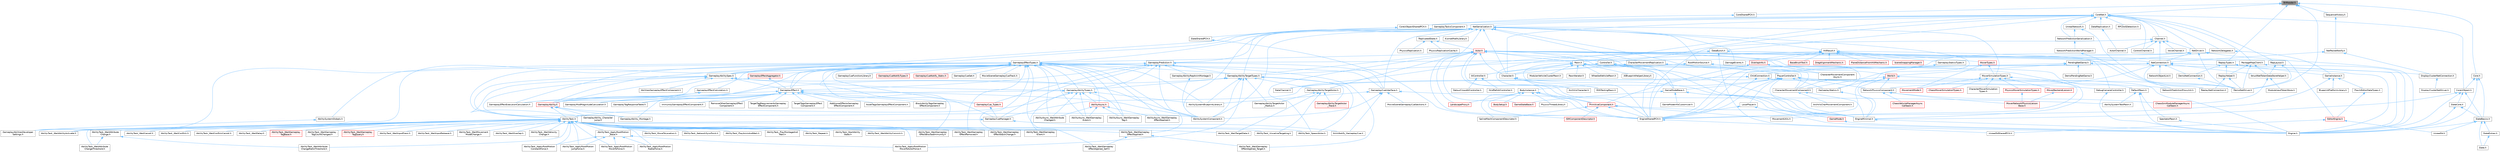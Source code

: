 digraph "BitReader.h"
{
 // INTERACTIVE_SVG=YES
 // LATEX_PDF_SIZE
  bgcolor="transparent";
  edge [fontname=Helvetica,fontsize=10,labelfontname=Helvetica,labelfontsize=10];
  node [fontname=Helvetica,fontsize=10,shape=box,height=0.2,width=0.4];
  Node1 [id="Node000001",label="BitReader.h",height=0.2,width=0.4,color="gray40", fillcolor="grey60", style="filled", fontcolor="black",tooltip=" "];
  Node1 -> Node2 [id="edge1_Node000001_Node000002",dir="back",color="steelblue1",style="solid",tooltip=" "];
  Node2 [id="Node000002",label="Core.h",height=0.2,width=0.4,color="grey40", fillcolor="white", style="filled",URL="$d6/dd7/Core_8h.html",tooltip=" "];
  Node2 -> Node3 [id="edge2_Node000002_Node000003",dir="back",color="steelblue1",style="solid",tooltip=" "];
  Node3 [id="Node000003",label="CoreUObject.h",height=0.2,width=0.4,color="grey40", fillcolor="white", style="filled",URL="$d0/ded/CoreUObject_8h.html",tooltip=" "];
  Node3 -> Node4 [id="edge3_Node000003_Node000004",dir="back",color="steelblue1",style="solid",tooltip=" "];
  Node4 [id="Node000004",label="Engine.h",height=0.2,width=0.4,color="grey40", fillcolor="white", style="filled",URL="$d1/d34/Public_2Engine_8h.html",tooltip=" "];
  Node3 -> Node5 [id="edge4_Node000003_Node000005",dir="back",color="steelblue1",style="solid",tooltip=" "];
  Node5 [id="Node000005",label="EngineMinimal.h",height=0.2,width=0.4,color="grey40", fillcolor="white", style="filled",URL="$d0/d2c/EngineMinimal_8h.html",tooltip=" "];
  Node5 -> Node4 [id="edge5_Node000005_Node000004",dir="back",color="steelblue1",style="solid",tooltip=" "];
  Node3 -> Node6 [id="edge6_Node000003_Node000006",dir="back",color="steelblue1",style="solid",tooltip=" "];
  Node6 [id="Node000006",label="SlateBasics.h",height=0.2,width=0.4,color="grey40", fillcolor="white", style="filled",URL="$da/d2f/SlateBasics_8h.html",tooltip=" "];
  Node6 -> Node4 [id="edge7_Node000006_Node000004",dir="back",color="steelblue1",style="solid",tooltip=" "];
  Node6 -> Node7 [id="edge8_Node000006_Node000007",dir="back",color="steelblue1",style="solid",tooltip=" "];
  Node7 [id="Node000007",label="Slate.h",height=0.2,width=0.4,color="grey40", fillcolor="white", style="filled",URL="$d2/dc0/Slate_8h.html",tooltip=" "];
  Node6 -> Node8 [id="edge9_Node000006_Node000008",dir="back",color="steelblue1",style="solid",tooltip=" "];
  Node8 [id="Node000008",label="SlateExtras.h",height=0.2,width=0.4,color="grey40", fillcolor="white", style="filled",URL="$d8/dec/SlateExtras_8h.html",tooltip=" "];
  Node8 -> Node7 [id="edge10_Node000008_Node000007",dir="back",color="steelblue1",style="solid",tooltip=" "];
  Node6 -> Node9 [id="edge11_Node000006_Node000009",dir="back",color="steelblue1",style="solid",tooltip=" "];
  Node9 [id="Node000009",label="UnrealEd.h",height=0.2,width=0.4,color="grey40", fillcolor="white", style="filled",URL="$d2/d5f/UnrealEd_8h.html",tooltip=" "];
  Node3 -> Node10 [id="edge12_Node000003_Node000010",dir="back",color="steelblue1",style="solid",tooltip=" "];
  Node10 [id="Node000010",label="SlateCore.h",height=0.2,width=0.4,color="grey40", fillcolor="white", style="filled",URL="$dc/d03/SlateCore_8h.html",tooltip=" "];
  Node10 -> Node4 [id="edge13_Node000010_Node000004",dir="back",color="steelblue1",style="solid",tooltip=" "];
  Node10 -> Node6 [id="edge14_Node000010_Node000006",dir="back",color="steelblue1",style="solid",tooltip=" "];
  Node2 -> Node4 [id="edge15_Node000002_Node000004",dir="back",color="steelblue1",style="solid",tooltip=" "];
  Node2 -> Node6 [id="edge16_Node000002_Node000006",dir="back",color="steelblue1",style="solid",tooltip=" "];
  Node1 -> Node11 [id="edge17_Node000001_Node000011",dir="back",color="steelblue1",style="solid",tooltip=" "];
  Node11 [id="Node000011",label="CoreNet.h",height=0.2,width=0.4,color="grey40", fillcolor="white", style="filled",URL="$da/d1a/CoreNet_8h.html",tooltip=" "];
  Node11 -> Node12 [id="edge18_Node000011_Node000012",dir="back",color="steelblue1",style="solid",tooltip=" "];
  Node12 [id="Node000012",label="Channel.h",height=0.2,width=0.4,color="grey40", fillcolor="white", style="filled",URL="$da/d65/Runtime_2Engine_2Classes_2Engine_2Channel_8h.html",tooltip=" "];
  Node12 -> Node13 [id="edge19_Node000012_Node000013",dir="back",color="steelblue1",style="solid",tooltip=" "];
  Node13 [id="Node000013",label="ActorChannel.h",height=0.2,width=0.4,color="grey40", fillcolor="white", style="filled",URL="$d5/de0/ActorChannel_8h.html",tooltip=" "];
  Node12 -> Node14 [id="edge20_Node000012_Node000014",dir="back",color="steelblue1",style="solid",tooltip=" "];
  Node14 [id="Node000014",label="ControlChannel.h",height=0.2,width=0.4,color="grey40", fillcolor="white", style="filled",URL="$d3/d06/ControlChannel_8h.html",tooltip=" "];
  Node12 -> Node15 [id="edge21_Node000012_Node000015",dir="back",color="steelblue1",style="solid",tooltip=" "];
  Node15 [id="Node000015",label="EngineSharedPCH.h",height=0.2,width=0.4,color="grey40", fillcolor="white", style="filled",URL="$dc/dbb/EngineSharedPCH_8h.html",tooltip=" "];
  Node15 -> Node16 [id="edge22_Node000015_Node000016",dir="back",color="steelblue1",style="solid",tooltip=" "];
  Node16 [id="Node000016",label="UnrealEdSharedPCH.h",height=0.2,width=0.4,color="grey40", fillcolor="white", style="filled",URL="$d1/de6/UnrealEdSharedPCH_8h.html",tooltip=" "];
  Node12 -> Node17 [id="edge23_Node000012_Node000017",dir="back",color="steelblue1",style="solid",tooltip=" "];
  Node17 [id="Node000017",label="NetConnection.h",height=0.2,width=0.4,color="grey40", fillcolor="white", style="filled",URL="$d6/d03/NetConnection_8h.html",tooltip=" "];
  Node17 -> Node18 [id="edge24_Node000017_Node000018",dir="back",color="steelblue1",style="solid",tooltip=" "];
  Node18 [id="Node000018",label="ChildConnection.h",height=0.2,width=0.4,color="grey40", fillcolor="white", style="filled",URL="$de/dea/ChildConnection_8h.html",tooltip=" "];
  Node18 -> Node19 [id="edge25_Node000018_Node000019",dir="back",color="steelblue1",style="solid",tooltip=" "];
  Node19 [id="Node000019",label="DataChannel.h",height=0.2,width=0.4,color="grey40", fillcolor="white", style="filled",URL="$df/ded/DataChannel_8h.html",tooltip=" "];
  Node18 -> Node4 [id="edge26_Node000018_Node000004",dir="back",color="steelblue1",style="solid",tooltip=" "];
  Node18 -> Node15 [id="edge27_Node000018_Node000015",dir="back",color="steelblue1",style="solid",tooltip=" "];
  Node17 -> Node20 [id="edge28_Node000017_Node000020",dir="back",color="steelblue1",style="solid",tooltip=" "];
  Node20 [id="Node000020",label="DemoNetConnection.h",height=0.2,width=0.4,color="grey40", fillcolor="white", style="filled",URL="$d7/d81/DemoNetConnection_8h.html",tooltip=" "];
  Node20 -> Node21 [id="edge29_Node000020_Node000021",dir="back",color="steelblue1",style="solid",tooltip=" "];
  Node21 [id="Node000021",label="DemoNetDriver.h",height=0.2,width=0.4,color="grey40", fillcolor="white", style="filled",URL="$df/df9/DemoNetDriver_8h.html",tooltip=" "];
  Node17 -> Node22 [id="edge30_Node000017_Node000022",dir="back",color="steelblue1",style="solid",tooltip=" "];
  Node22 [id="Node000022",label="DisplayClusterNetConnection.h",height=0.2,width=0.4,color="grey40", fillcolor="white", style="filled",URL="$d0/df0/DisplayClusterNetConnection_8h.html",tooltip=" "];
  Node22 -> Node23 [id="edge31_Node000022_Node000023",dir="back",color="steelblue1",style="solid",tooltip=" "];
  Node23 [id="Node000023",label="DisplayClusterNetDriver.h",height=0.2,width=0.4,color="grey40", fillcolor="white", style="filled",URL="$db/de1/DisplayClusterNetDriver_8h.html",tooltip=" "];
  Node17 -> Node4 [id="edge32_Node000017_Node000004",dir="back",color="steelblue1",style="solid",tooltip=" "];
  Node17 -> Node15 [id="edge33_Node000017_Node000015",dir="back",color="steelblue1",style="solid",tooltip=" "];
  Node17 -> Node24 [id="edge34_Node000017_Node000024",dir="back",color="steelblue1",style="solid",tooltip=" "];
  Node24 [id="Node000024",label="NetworkObjectList.h",height=0.2,width=0.4,color="grey40", fillcolor="white", style="filled",URL="$d5/d6a/NetworkObjectList_8h.html",tooltip=" "];
  Node17 -> Node25 [id="edge35_Node000017_Node000025",dir="back",color="steelblue1",style="solid",tooltip=" "];
  Node25 [id="Node000025",label="NetworkPhysicsComponent.h",height=0.2,width=0.4,color="grey40", fillcolor="white", style="filled",URL="$d5/dcb/NetworkPhysicsComponent_8h.html",tooltip=" "];
  Node25 -> Node26 [id="edge36_Node000025_Node000026",dir="back",color="steelblue1",style="solid",tooltip=" "];
  Node26 [id="Node000026",label="ChaosSimModuleManagerAsync\lCallback.h",height=0.2,width=0.4,color="red", fillcolor="#FFF0F0", style="filled",URL="$d7/dd0/ChaosSimModuleManagerAsyncCallback_8h.html",tooltip=" "];
  Node25 -> Node31 [id="edge37_Node000025_Node000031",dir="back",color="steelblue1",style="solid",tooltip=" "];
  Node31 [id="Node000031",label="ChaosVehicleManagerAsync\lCallback.h",height=0.2,width=0.4,color="red", fillcolor="#FFF0F0", style="filled",URL="$d4/dea/ChaosVehicleManagerAsyncCallback_8h.html",tooltip=" "];
  Node25 -> Node35 [id="edge38_Node000025_Node000035",dir="back",color="steelblue1",style="solid",tooltip=" "];
  Node35 [id="Node000035",label="MoverNetworkPhysicsLiaison\lBase.h",height=0.2,width=0.4,color="red", fillcolor="#FFF0F0", style="filled",URL="$d6/d54/MoverNetworkPhysicsLiaisonBase_8h.html",tooltip=" "];
  Node17 -> Node38 [id="edge39_Node000017_Node000038",dir="back",color="steelblue1",style="solid",tooltip=" "];
  Node38 [id="Node000038",label="ReplayNetConnection.h",height=0.2,width=0.4,color="grey40", fillcolor="white", style="filled",URL="$d8/dc8/ReplayNetConnection_8h.html",tooltip=" "];
  Node17 -> Node39 [id="edge40_Node000017_Node000039",dir="back",color="steelblue1",style="solid",tooltip=" "];
  Node39 [id="Node000039",label="StructNetTokenDataStoreHelper.h",height=0.2,width=0.4,color="grey40", fillcolor="white", style="filled",URL="$d2/d63/StructNetTokenDataStoreHelper_8h.html",tooltip=" "];
  Node39 -> Node26 [id="edge41_Node000039_Node000026",dir="back",color="steelblue1",style="solid",tooltip=" "];
  Node39 -> Node40 [id="edge42_Node000039_Node000040",dir="back",color="steelblue1",style="solid",tooltip=" "];
  Node40 [id="Node000040",label="ModuleInputTokenStore.h",height=0.2,width=0.4,color="grey40", fillcolor="white", style="filled",URL="$d9/d7e/ModuleInputTokenStore_8h.html",tooltip=" "];
  Node12 -> Node41 [id="edge43_Node000012_Node000041",dir="back",color="steelblue1",style="solid",tooltip=" "];
  Node41 [id="Node000041",label="NetDriver.h",height=0.2,width=0.4,color="grey40", fillcolor="white", style="filled",URL="$d8/d6d/NetDriver_8h.html",tooltip=" "];
  Node41 -> Node21 [id="edge44_Node000041_Node000021",dir="back",color="steelblue1",style="solid",tooltip=" "];
  Node41 -> Node4 [id="edge45_Node000041_Node000004",dir="back",color="steelblue1",style="solid",tooltip=" "];
  Node41 -> Node15 [id="edge46_Node000041_Node000015",dir="back",color="steelblue1",style="solid",tooltip=" "];
  Node41 -> Node42 [id="edge47_Node000041_Node000042",dir="back",color="steelblue1",style="solid",tooltip=" "];
  Node42 [id="Node000042",label="GameplayPrediction.h",height=0.2,width=0.4,color="grey40", fillcolor="white", style="filled",URL="$d1/d2f/GameplayPrediction_8h.html",tooltip=" "];
  Node42 -> Node43 [id="edge48_Node000042_Node000043",dir="back",color="steelblue1",style="solid",tooltip=" "];
  Node43 [id="Node000043",label="AbilitySystemComponent.h",height=0.2,width=0.4,color="grey40", fillcolor="white", style="filled",URL="$d0/da3/AbilitySystemComponent_8h.html",tooltip=" "];
  Node42 -> Node44 [id="edge49_Node000042_Node000044",dir="back",color="steelblue1",style="solid",tooltip=" "];
  Node44 [id="Node000044",label="AbilityTask.h",height=0.2,width=0.4,color="grey40", fillcolor="white", style="filled",URL="$d2/d8e/AbilityTask_8h.html",tooltip=" "];
  Node44 -> Node45 [id="edge50_Node000044_Node000045",dir="back",color="steelblue1",style="solid",tooltip=" "];
  Node45 [id="Node000045",label="AbilityTask_ApplyRootMotion\lConstantForce.h",height=0.2,width=0.4,color="grey40", fillcolor="white", style="filled",URL="$d0/de8/AbilityTask__ApplyRootMotionConstantForce_8h.html",tooltip=" "];
  Node44 -> Node46 [id="edge51_Node000044_Node000046",dir="back",color="steelblue1",style="solid",tooltip=" "];
  Node46 [id="Node000046",label="AbilityTask_ApplyRootMotion\lJumpForce.h",height=0.2,width=0.4,color="grey40", fillcolor="white", style="filled",URL="$d7/db6/AbilityTask__ApplyRootMotionJumpForce_8h.html",tooltip=" "];
  Node44 -> Node47 [id="edge52_Node000044_Node000047",dir="back",color="steelblue1",style="solid",tooltip=" "];
  Node47 [id="Node000047",label="AbilityTask_ApplyRootMotion\lMoveToActorForce.h",height=0.2,width=0.4,color="grey40", fillcolor="white", style="filled",URL="$d5/de3/AbilityTask__ApplyRootMotionMoveToActorForce_8h.html",tooltip=" "];
  Node44 -> Node48 [id="edge53_Node000044_Node000048",dir="back",color="steelblue1",style="solid",tooltip=" "];
  Node48 [id="Node000048",label="AbilityTask_ApplyRootMotion\lMoveToForce.h",height=0.2,width=0.4,color="grey40", fillcolor="white", style="filled",URL="$d3/dc3/AbilityTask__ApplyRootMotionMoveToForce_8h.html",tooltip=" "];
  Node44 -> Node49 [id="edge54_Node000044_Node000049",dir="back",color="steelblue1",style="solid",tooltip=" "];
  Node49 [id="Node000049",label="AbilityTask_ApplyRootMotion\lRadialForce.h",height=0.2,width=0.4,color="grey40", fillcolor="white", style="filled",URL="$da/d06/AbilityTask__ApplyRootMotionRadialForce_8h.html",tooltip=" "];
  Node44 -> Node50 [id="edge55_Node000044_Node000050",dir="back",color="steelblue1",style="solid",tooltip=" "];
  Node50 [id="Node000050",label="AbilityTask_ApplyRootMotion\l_Base.h",height=0.2,width=0.4,color="grey40", fillcolor="white", style="filled",URL="$d8/d7d/AbilityTask__ApplyRootMotion__Base_8h.html",tooltip=" "];
  Node50 -> Node45 [id="edge56_Node000050_Node000045",dir="back",color="steelblue1",style="solid",tooltip=" "];
  Node50 -> Node46 [id="edge57_Node000050_Node000046",dir="back",color="steelblue1",style="solid",tooltip=" "];
  Node50 -> Node47 [id="edge58_Node000050_Node000047",dir="back",color="steelblue1",style="solid",tooltip=" "];
  Node50 -> Node48 [id="edge59_Node000050_Node000048",dir="back",color="steelblue1",style="solid",tooltip=" "];
  Node50 -> Node49 [id="edge60_Node000050_Node000049",dir="back",color="steelblue1",style="solid",tooltip=" "];
  Node44 -> Node51 [id="edge61_Node000044_Node000051",dir="back",color="steelblue1",style="solid",tooltip=" "];
  Node51 [id="Node000051",label="AbilityTask_MoveToLocation.h",height=0.2,width=0.4,color="grey40", fillcolor="white", style="filled",URL="$da/d8d/AbilityTask__MoveToLocation_8h.html",tooltip=" "];
  Node44 -> Node52 [id="edge62_Node000044_Node000052",dir="back",color="steelblue1",style="solid",tooltip=" "];
  Node52 [id="Node000052",label="AbilityTask_NetworkSyncPoint.h",height=0.2,width=0.4,color="grey40", fillcolor="white", style="filled",URL="$dc/d62/AbilityTask__NetworkSyncPoint_8h.html",tooltip=" "];
  Node44 -> Node53 [id="edge63_Node000044_Node000053",dir="back",color="steelblue1",style="solid",tooltip=" "];
  Node53 [id="Node000053",label="AbilityTask_PlayAnimAndWait.h",height=0.2,width=0.4,color="grey40", fillcolor="white", style="filled",URL="$d4/d50/AbilityTask__PlayAnimAndWait_8h.html",tooltip=" "];
  Node44 -> Node54 [id="edge64_Node000044_Node000054",dir="back",color="steelblue1",style="solid",tooltip=" "];
  Node54 [id="Node000054",label="AbilityTask_PlayMontageAnd\lWait.h",height=0.2,width=0.4,color="grey40", fillcolor="white", style="filled",URL="$de/d05/AbilityTask__PlayMontageAndWait_8h.html",tooltip=" "];
  Node44 -> Node55 [id="edge65_Node000044_Node000055",dir="back",color="steelblue1",style="solid",tooltip=" "];
  Node55 [id="Node000055",label="AbilityTask_Repeat.h",height=0.2,width=0.4,color="grey40", fillcolor="white", style="filled",URL="$da/d7d/AbilityTask__Repeat_8h.html",tooltip=" "];
  Node44 -> Node56 [id="edge66_Node000044_Node000056",dir="back",color="steelblue1",style="solid",tooltip=" "];
  Node56 [id="Node000056",label="AbilityTask_SpawnActor.h",height=0.2,width=0.4,color="grey40", fillcolor="white", style="filled",URL="$dc/d97/AbilityTask__SpawnActor_8h.html",tooltip=" "];
  Node44 -> Node57 [id="edge67_Node000044_Node000057",dir="back",color="steelblue1",style="solid",tooltip=" "];
  Node57 [id="Node000057",label="AbilityTask_StartAbility\lState.h",height=0.2,width=0.4,color="grey40", fillcolor="white", style="filled",URL="$db/d91/AbilityTask__StartAbilityState_8h.html",tooltip=" "];
  Node44 -> Node58 [id="edge68_Node000044_Node000058",dir="back",color="steelblue1",style="solid",tooltip=" "];
  Node58 [id="Node000058",label="AbilityTask_VisualizeTargeting.h",height=0.2,width=0.4,color="grey40", fillcolor="white", style="filled",URL="$df/dbd/AbilityTask__VisualizeTargeting_8h.html",tooltip=" "];
  Node44 -> Node59 [id="edge69_Node000044_Node000059",dir="back",color="steelblue1",style="solid",tooltip=" "];
  Node59 [id="Node000059",label="AbilityTask_WaitAbilityActivate.h",height=0.2,width=0.4,color="grey40", fillcolor="white", style="filled",URL="$db/da3/AbilityTask__WaitAbilityActivate_8h.html",tooltip=" "];
  Node44 -> Node60 [id="edge70_Node000044_Node000060",dir="back",color="steelblue1",style="solid",tooltip=" "];
  Node60 [id="Node000060",label="AbilityTask_WaitAbilityCommit.h",height=0.2,width=0.4,color="grey40", fillcolor="white", style="filled",URL="$de/de8/AbilityTask__WaitAbilityCommit_8h.html",tooltip=" "];
  Node44 -> Node61 [id="edge71_Node000044_Node000061",dir="back",color="steelblue1",style="solid",tooltip=" "];
  Node61 [id="Node000061",label="AbilityTask_WaitAttribute\lChange.h",height=0.2,width=0.4,color="grey40", fillcolor="white", style="filled",URL="$dd/d60/AbilityTask__WaitAttributeChange_8h.html",tooltip=" "];
  Node61 -> Node62 [id="edge72_Node000061_Node000062",dir="back",color="steelblue1",style="solid",tooltip=" "];
  Node62 [id="Node000062",label="AbilityTask_WaitAttribute\lChangeRatioThreshold.h",height=0.2,width=0.4,color="grey40", fillcolor="white", style="filled",URL="$de/d5e/AbilityTask__WaitAttributeChangeRatioThreshold_8h.html",tooltip=" "];
  Node61 -> Node63 [id="edge73_Node000061_Node000063",dir="back",color="steelblue1",style="solid",tooltip=" "];
  Node63 [id="Node000063",label="AbilityTask_WaitAttribute\lChangeThreshold.h",height=0.2,width=0.4,color="grey40", fillcolor="white", style="filled",URL="$db/d3e/AbilityTask__WaitAttributeChangeThreshold_8h.html",tooltip=" "];
  Node44 -> Node62 [id="edge74_Node000044_Node000062",dir="back",color="steelblue1",style="solid",tooltip=" "];
  Node44 -> Node63 [id="edge75_Node000044_Node000063",dir="back",color="steelblue1",style="solid",tooltip=" "];
  Node44 -> Node64 [id="edge76_Node000044_Node000064",dir="back",color="steelblue1",style="solid",tooltip=" "];
  Node64 [id="Node000064",label="AbilityTask_WaitCancel.h",height=0.2,width=0.4,color="grey40", fillcolor="white", style="filled",URL="$dc/d16/AbilityTask__WaitCancel_8h.html",tooltip=" "];
  Node44 -> Node65 [id="edge77_Node000044_Node000065",dir="back",color="steelblue1",style="solid",tooltip=" "];
  Node65 [id="Node000065",label="AbilityTask_WaitConfirm.h",height=0.2,width=0.4,color="grey40", fillcolor="white", style="filled",URL="$d3/d4f/AbilityTask__WaitConfirm_8h.html",tooltip=" "];
  Node44 -> Node66 [id="edge78_Node000044_Node000066",dir="back",color="steelblue1",style="solid",tooltip=" "];
  Node66 [id="Node000066",label="AbilityTask_WaitConfirmCancel.h",height=0.2,width=0.4,color="grey40", fillcolor="white", style="filled",URL="$de/d88/AbilityTask__WaitConfirmCancel_8h.html",tooltip=" "];
  Node44 -> Node67 [id="edge79_Node000044_Node000067",dir="back",color="steelblue1",style="solid",tooltip=" "];
  Node67 [id="Node000067",label="AbilityTask_WaitDelay.h",height=0.2,width=0.4,color="grey40", fillcolor="white", style="filled",URL="$dc/d63/AbilityTask__WaitDelay_8h.html",tooltip=" "];
  Node44 -> Node68 [id="edge80_Node000044_Node000068",dir="back",color="steelblue1",style="solid",tooltip=" "];
  Node68 [id="Node000068",label="AbilityTask_WaitGameplay\lEffectApplied.h",height=0.2,width=0.4,color="grey40", fillcolor="white", style="filled",URL="$d8/dfe/AbilityTask__WaitGameplayEffectApplied_8h.html",tooltip=" "];
  Node68 -> Node69 [id="edge81_Node000068_Node000069",dir="back",color="steelblue1",style="solid",tooltip=" "];
  Node69 [id="Node000069",label="AbilityTask_WaitGameplay\lEffectApplied_Self.h",height=0.2,width=0.4,color="grey40", fillcolor="white", style="filled",URL="$d0/d01/AbilityTask__WaitGameplayEffectApplied__Self_8h.html",tooltip=" "];
  Node68 -> Node70 [id="edge82_Node000068_Node000070",dir="back",color="steelblue1",style="solid",tooltip=" "];
  Node70 [id="Node000070",label="AbilityTask_WaitGameplay\lEffectApplied_Target.h",height=0.2,width=0.4,color="grey40", fillcolor="white", style="filled",URL="$db/dc4/AbilityTask__WaitGameplayEffectApplied__Target_8h.html",tooltip=" "];
  Node44 -> Node71 [id="edge83_Node000044_Node000071",dir="back",color="steelblue1",style="solid",tooltip=" "];
  Node71 [id="Node000071",label="AbilityTask_WaitGameplay\lEffectBlockedImmunity.h",height=0.2,width=0.4,color="grey40", fillcolor="white", style="filled",URL="$d4/d24/AbilityTask__WaitGameplayEffectBlockedImmunity_8h.html",tooltip=" "];
  Node44 -> Node72 [id="edge84_Node000044_Node000072",dir="back",color="steelblue1",style="solid",tooltip=" "];
  Node72 [id="Node000072",label="AbilityTask_WaitGameplay\lEffectRemoved.h",height=0.2,width=0.4,color="grey40", fillcolor="white", style="filled",URL="$d1/da9/AbilityTask__WaitGameplayEffectRemoved_8h.html",tooltip=" "];
  Node44 -> Node73 [id="edge85_Node000044_Node000073",dir="back",color="steelblue1",style="solid",tooltip=" "];
  Node73 [id="Node000073",label="AbilityTask_WaitGameplay\lEffectStackChange.h",height=0.2,width=0.4,color="grey40", fillcolor="white", style="filled",URL="$de/db3/AbilityTask__WaitGameplayEffectStackChange_8h.html",tooltip=" "];
  Node44 -> Node74 [id="edge86_Node000044_Node000074",dir="back",color="steelblue1",style="solid",tooltip=" "];
  Node74 [id="Node000074",label="AbilityTask_WaitGameplay\lEvent.h",height=0.2,width=0.4,color="grey40", fillcolor="white", style="filled",URL="$dc/db8/AbilityTask__WaitGameplayEvent_8h.html",tooltip=" "];
  Node44 -> Node75 [id="edge87_Node000044_Node000075",dir="back",color="steelblue1",style="solid",tooltip=" "];
  Node75 [id="Node000075",label="AbilityTask_WaitGameplay\lTagBase.h",height=0.2,width=0.4,color="red", fillcolor="#FFF0F0", style="filled",URL="$d8/dd0/AbilityTask__WaitGameplayTagBase_8h.html",tooltip=" "];
  Node44 -> Node77 [id="edge88_Node000044_Node000077",dir="back",color="steelblue1",style="solid",tooltip=" "];
  Node77 [id="Node000077",label="AbilityTask_WaitGameplay\lTagCountChanged.h",height=0.2,width=0.4,color="grey40", fillcolor="white", style="filled",URL="$dd/d55/AbilityTask__WaitGameplayTagCountChanged_8h.html",tooltip=" "];
  Node44 -> Node78 [id="edge89_Node000044_Node000078",dir="back",color="steelblue1",style="solid",tooltip=" "];
  Node78 [id="Node000078",label="AbilityTask_WaitGameplay\lTagQuery.h",height=0.2,width=0.4,color="red", fillcolor="#FFF0F0", style="filled",URL="$d4/d7f/AbilityTask__WaitGameplayTagQuery_8h.html",tooltip=" "];
  Node44 -> Node80 [id="edge90_Node000044_Node000080",dir="back",color="steelblue1",style="solid",tooltip=" "];
  Node80 [id="Node000080",label="AbilityTask_WaitInputPress.h",height=0.2,width=0.4,color="grey40", fillcolor="white", style="filled",URL="$d6/d00/AbilityTask__WaitInputPress_8h.html",tooltip=" "];
  Node44 -> Node81 [id="edge91_Node000044_Node000081",dir="back",color="steelblue1",style="solid",tooltip=" "];
  Node81 [id="Node000081",label="AbilityTask_WaitInputRelease.h",height=0.2,width=0.4,color="grey40", fillcolor="white", style="filled",URL="$d1/d89/AbilityTask__WaitInputRelease_8h.html",tooltip=" "];
  Node44 -> Node82 [id="edge92_Node000044_Node000082",dir="back",color="steelblue1",style="solid",tooltip=" "];
  Node82 [id="Node000082",label="AbilityTask_WaitMovement\lModeChange.h",height=0.2,width=0.4,color="grey40", fillcolor="white", style="filled",URL="$d9/df7/AbilityTask__WaitMovementModeChange_8h.html",tooltip=" "];
  Node44 -> Node83 [id="edge93_Node000044_Node000083",dir="back",color="steelblue1",style="solid",tooltip=" "];
  Node83 [id="Node000083",label="AbilityTask_WaitOverlap.h",height=0.2,width=0.4,color="grey40", fillcolor="white", style="filled",URL="$d9/dab/AbilityTask__WaitOverlap_8h.html",tooltip=" "];
  Node44 -> Node84 [id="edge94_Node000044_Node000084",dir="back",color="steelblue1",style="solid",tooltip=" "];
  Node84 [id="Node000084",label="AbilityTask_WaitTargetData.h",height=0.2,width=0.4,color="grey40", fillcolor="white", style="filled",URL="$d2/d40/AbilityTask__WaitTargetData_8h.html",tooltip=" "];
  Node44 -> Node85 [id="edge95_Node000044_Node000085",dir="back",color="steelblue1",style="solid",tooltip=" "];
  Node85 [id="Node000085",label="AbilityTask_WaitVelocity\lChange.h",height=0.2,width=0.4,color="grey40", fillcolor="white", style="filled",URL="$da/d38/AbilityTask__WaitVelocityChange_8h.html",tooltip=" "];
  Node42 -> Node86 [id="edge96_Node000042_Node000086",dir="back",color="steelblue1",style="solid",tooltip=" "];
  Node86 [id="Node000086",label="GameplayAbilityRepAnimMontage.h",height=0.2,width=0.4,color="grey40", fillcolor="white", style="filled",URL="$d2/d68/GameplayAbilityRepAnimMontage_8h.html",tooltip=" "];
  Node86 -> Node43 [id="edge97_Node000086_Node000043",dir="back",color="steelblue1",style="solid",tooltip=" "];
  Node42 -> Node87 [id="edge98_Node000042_Node000087",dir="back",color="steelblue1",style="solid",tooltip=" "];
  Node87 [id="Node000087",label="GameplayAbilitySpec.h",height=0.2,width=0.4,color="grey40", fillcolor="white", style="filled",URL="$dd/daf/GameplayAbilitySpec_8h.html",tooltip=" "];
  Node87 -> Node88 [id="edge99_Node000087_Node000088",dir="back",color="steelblue1",style="solid",tooltip=" "];
  Node88 [id="Node000088",label="AbilitiesGameplayEffectComponent.h",height=0.2,width=0.4,color="grey40", fillcolor="white", style="filled",URL="$da/db0/AbilitiesGameplayEffectComponent_8h.html",tooltip=" "];
  Node87 -> Node43 [id="edge100_Node000087_Node000043",dir="back",color="steelblue1",style="solid",tooltip=" "];
  Node87 -> Node44 [id="edge101_Node000087_Node000044",dir="back",color="steelblue1",style="solid",tooltip=" "];
  Node87 -> Node89 [id="edge102_Node000087_Node000089",dir="back",color="steelblue1",style="solid",tooltip=" "];
  Node89 [id="Node000089",label="GameplayAbility.h",height=0.2,width=0.4,color="red", fillcolor="#FFF0F0", style="filled",URL="$dc/d44/GameplayAbility_8h.html",tooltip=" "];
  Node89 -> Node43 [id="edge103_Node000089_Node000043",dir="back",color="steelblue1",style="solid",tooltip=" "];
  Node89 -> Node44 [id="edge104_Node000089_Node000044",dir="back",color="steelblue1",style="solid",tooltip=" "];
  Node89 -> Node91 [id="edge105_Node000089_Node000091",dir="back",color="steelblue1",style="solid",tooltip=" "];
  Node91 [id="Node000091",label="GameplayAbility_Character\lJump.h",height=0.2,width=0.4,color="grey40", fillcolor="white", style="filled",URL="$d7/dd2/GameplayAbility__CharacterJump_8h.html",tooltip=" "];
  Node89 -> Node92 [id="edge106_Node000089_Node000092",dir="back",color="steelblue1",style="solid",tooltip=" "];
  Node92 [id="Node000092",label="GameplayAbility_Montage.h",height=0.2,width=0.4,color="grey40", fillcolor="white", style="filled",URL="$d6/d77/GameplayAbility__Montage_8h.html",tooltip=" "];
  Node87 -> Node93 [id="edge107_Node000087_Node000093",dir="back",color="steelblue1",style="solid",tooltip=" "];
  Node93 [id="Node000093",label="GameplayAbilityTypes.h",height=0.2,width=0.4,color="grey40", fillcolor="white", style="filled",URL="$d1/dd9/GameplayAbilityTypes_8h.html",tooltip=" "];
  Node93 -> Node94 [id="edge108_Node000093_Node000094",dir="back",color="steelblue1",style="solid",tooltip=" "];
  Node94 [id="Node000094",label="AbilityAsync.h",height=0.2,width=0.4,color="red", fillcolor="#FFF0F0", style="filled",URL="$d8/dce/AbilityAsync_8h.html",tooltip=" "];
  Node94 -> Node95 [id="edge109_Node000094_Node000095",dir="back",color="steelblue1",style="solid",tooltip=" "];
  Node95 [id="Node000095",label="AbilityAsync_WaitAttribute\lChanged.h",height=0.2,width=0.4,color="grey40", fillcolor="white", style="filled",URL="$d8/d81/AbilityAsync__WaitAttributeChanged_8h.html",tooltip=" "];
  Node94 -> Node96 [id="edge110_Node000094_Node000096",dir="back",color="steelblue1",style="solid",tooltip=" "];
  Node96 [id="Node000096",label="AbilityAsync_WaitGameplay\lEffectApplied.h",height=0.2,width=0.4,color="grey40", fillcolor="white", style="filled",URL="$dd/d1a/AbilityAsync__WaitGameplayEffectApplied_8h.html",tooltip=" "];
  Node94 -> Node97 [id="edge111_Node000094_Node000097",dir="back",color="steelblue1",style="solid",tooltip=" "];
  Node97 [id="Node000097",label="AbilityAsync_WaitGameplay\lEvent.h",height=0.2,width=0.4,color="grey40", fillcolor="white", style="filled",URL="$d4/d2d/AbilityAsync__WaitGameplayEvent_8h.html",tooltip=" "];
  Node94 -> Node98 [id="edge112_Node000094_Node000098",dir="back",color="steelblue1",style="solid",tooltip=" "];
  Node98 [id="Node000098",label="AbilityAsync_WaitGameplay\lTag.h",height=0.2,width=0.4,color="grey40", fillcolor="white", style="filled",URL="$d8/dc5/AbilityAsync__WaitGameplayTag_8h.html",tooltip=" "];
  Node93 -> Node95 [id="edge113_Node000093_Node000095",dir="back",color="steelblue1",style="solid",tooltip=" "];
  Node93 -> Node97 [id="edge114_Node000093_Node000097",dir="back",color="steelblue1",style="solid",tooltip=" "];
  Node93 -> Node98 [id="edge115_Node000093_Node000098",dir="back",color="steelblue1",style="solid",tooltip=" "];
  Node93 -> Node100 [id="edge116_Node000093_Node000100",dir="back",color="steelblue1",style="solid",tooltip=" "];
  Node100 [id="Node000100",label="AbilitySystemBlueprintLibrary.h",height=0.2,width=0.4,color="grey40", fillcolor="white", style="filled",URL="$d5/dd6/AbilitySystemBlueprintLibrary_8h.html",tooltip=" "];
  Node93 -> Node44 [id="edge117_Node000093_Node000044",dir="back",color="steelblue1",style="solid",tooltip=" "];
  Node93 -> Node74 [id="edge118_Node000093_Node000074",dir="back",color="steelblue1",style="solid",tooltip=" "];
  Node93 -> Node89 [id="edge119_Node000093_Node000089",dir="back",color="steelblue1",style="solid",tooltip=" "];
  Node87 -> Node91 [id="edge120_Node000087_Node000091",dir="back",color="steelblue1",style="solid",tooltip=" "];
  Node87 -> Node92 [id="edge121_Node000087_Node000092",dir="back",color="steelblue1",style="solid",tooltip=" "];
  Node87 -> Node101 [id="edge122_Node000087_Node000101",dir="back",color="steelblue1",style="solid",tooltip=" "];
  Node101 [id="Node000101",label="GameplayEffect.h",height=0.2,width=0.4,color="grey40", fillcolor="white", style="filled",URL="$d4/d15/GameplayEffect_8h.html",tooltip=" "];
  Node101 -> Node43 [id="edge123_Node000101_Node000043",dir="back",color="steelblue1",style="solid",tooltip=" "];
  Node101 -> Node102 [id="edge124_Node000101_Node000102",dir="back",color="steelblue1",style="solid",tooltip=" "];
  Node102 [id="Node000102",label="AdditionalEffectsGameplay\lEffectComponent.h",height=0.2,width=0.4,color="grey40", fillcolor="white", style="filled",URL="$d5/dd7/AdditionalEffectsGameplayEffectComponent_8h.html",tooltip=" "];
  Node101 -> Node103 [id="edge125_Node000101_Node000103",dir="back",color="steelblue1",style="solid",tooltip=" "];
  Node103 [id="Node000103",label="AssetTagsGameplayEffectComponent.h",height=0.2,width=0.4,color="grey40", fillcolor="white", style="filled",URL="$df/d29/AssetTagsGameplayEffectComponent_8h.html",tooltip=" "];
  Node101 -> Node104 [id="edge126_Node000101_Node000104",dir="back",color="steelblue1",style="solid",tooltip=" "];
  Node104 [id="Node000104",label="BlockAbilityTagsGameplay\lEffectComponent.h",height=0.2,width=0.4,color="grey40", fillcolor="white", style="filled",URL="$d3/dad/BlockAbilityTagsGameplayEffectComponent_8h.html",tooltip=" "];
  Node101 -> Node89 [id="edge127_Node000101_Node000089",dir="back",color="steelblue1",style="solid",tooltip=" "];
  Node101 -> Node92 [id="edge128_Node000101_Node000092",dir="back",color="steelblue1",style="solid",tooltip=" "];
  Node101 -> Node105 [id="edge129_Node000101_Node000105",dir="back",color="steelblue1",style="solid",tooltip=" "];
  Node105 [id="Node000105",label="GameplayCue_Types.h",height=0.2,width=0.4,color="red", fillcolor="#FFF0F0", style="filled",URL="$da/d67/GameplayCue__Types_8h.html",tooltip=" "];
  Node105 -> Node106 [id="edge130_Node000105_Node000106",dir="back",color="steelblue1",style="solid",tooltip=" "];
  Node106 [id="Node000106",label="GameplayCueManager.h",height=0.2,width=0.4,color="grey40", fillcolor="white", style="filled",URL="$d7/d4e/GameplayCueManager_8h.html",tooltip=" "];
  Node106 -> Node107 [id="edge131_Node000106_Node000107",dir="back",color="steelblue1",style="solid",tooltip=" "];
  Node107 [id="Node000107",label="AnimNotify_GameplayCue.h",height=0.2,width=0.4,color="grey40", fillcolor="white", style="filled",URL="$da/d48/AnimNotify__GameplayCue_8h.html",tooltip=" "];
  Node106 -> Node108 [id="edge132_Node000106_Node000108",dir="back",color="steelblue1",style="solid",tooltip=" "];
  Node108 [id="Node000108",label="GameplayAbilitiesDeveloper\lSettings.h",height=0.2,width=0.4,color="grey40", fillcolor="white", style="filled",URL="$d3/d55/GameplayAbilitiesDeveloperSettings_8h.html",tooltip=" "];
  Node101 -> Node112 [id="edge133_Node000101_Node000112",dir="back",color="steelblue1",style="solid",tooltip=" "];
  Node112 [id="Node000112",label="GameplayEffectExecutionCalculation.h",height=0.2,width=0.4,color="grey40", fillcolor="white", style="filled",URL="$df/d9d/GameplayEffectExecutionCalculation_8h.html",tooltip=" "];
  Node101 -> Node113 [id="edge134_Node000101_Node000113",dir="back",color="steelblue1",style="solid",tooltip=" "];
  Node113 [id="Node000113",label="GameplayModMagnitudeCalculation.h",height=0.2,width=0.4,color="grey40", fillcolor="white", style="filled",URL="$dd/da6/GameplayModMagnitudeCalculation_8h.html",tooltip=" "];
  Node101 -> Node114 [id="edge135_Node000101_Node000114",dir="back",color="steelblue1",style="solid",tooltip=" "];
  Node114 [id="Node000114",label="GameplayTagResponseTable.h",height=0.2,width=0.4,color="grey40", fillcolor="white", style="filled",URL="$d1/d27/GameplayTagResponseTable_8h.html",tooltip=" "];
  Node101 -> Node115 [id="edge136_Node000101_Node000115",dir="back",color="steelblue1",style="solid",tooltip=" "];
  Node115 [id="Node000115",label="ImmunityGameplayEffectComponent.h",height=0.2,width=0.4,color="grey40", fillcolor="white", style="filled",URL="$d7/dae/ImmunityGameplayEffectComponent_8h.html",tooltip=" "];
  Node101 -> Node116 [id="edge137_Node000101_Node000116",dir="back",color="steelblue1",style="solid",tooltip=" "];
  Node116 [id="Node000116",label="RemoveOtherGameplayEffect\lComponent.h",height=0.2,width=0.4,color="grey40", fillcolor="white", style="filled",URL="$d8/da2/RemoveOtherGameplayEffectComponent_8h.html",tooltip=" "];
  Node101 -> Node117 [id="edge138_Node000101_Node000117",dir="back",color="steelblue1",style="solid",tooltip=" "];
  Node117 [id="Node000117",label="TargetTagRequirementsGameplay\lEffectComponent.h",height=0.2,width=0.4,color="grey40", fillcolor="white", style="filled",URL="$d3/df8/TargetTagRequirementsGameplayEffectComponent_8h.html",tooltip=" "];
  Node101 -> Node118 [id="edge139_Node000101_Node000118",dir="back",color="steelblue1",style="solid",tooltip=" "];
  Node118 [id="Node000118",label="TargetTagsGameplayEffect\lComponent.h",height=0.2,width=0.4,color="grey40", fillcolor="white", style="filled",URL="$d5/d2e/TargetTagsGameplayEffectComponent_8h.html",tooltip=" "];
  Node42 -> Node119 [id="edge140_Node000042_Node000119",dir="back",color="steelblue1",style="solid",tooltip=" "];
  Node119 [id="Node000119",label="GameplayAbilityTargetTypes.h",height=0.2,width=0.4,color="grey40", fillcolor="white", style="filled",URL="$d8/dd1/GameplayAbilityTargetTypes_8h.html",tooltip=" "];
  Node119 -> Node100 [id="edge141_Node000119_Node000100",dir="back",color="steelblue1",style="solid",tooltip=" "];
  Node119 -> Node43 [id="edge142_Node000119_Node000043",dir="back",color="steelblue1",style="solid",tooltip=" "];
  Node119 -> Node47 [id="edge143_Node000119_Node000047",dir="back",color="steelblue1",style="solid",tooltip=" "];
  Node119 -> Node56 [id="edge144_Node000119_Node000056",dir="back",color="steelblue1",style="solid",tooltip=" "];
  Node119 -> Node89 [id="edge145_Node000119_Node000089",dir="back",color="steelblue1",style="solid",tooltip=" "];
  Node119 -> Node120 [id="edge146_Node000119_Node000120",dir="back",color="steelblue1",style="solid",tooltip=" "];
  Node120 [id="Node000120",label="GameplayAbilityTargetActor.h",height=0.2,width=0.4,color="grey40", fillcolor="white", style="filled",URL="$d7/d35/GameplayAbilityTargetActor_8h.html",tooltip=" "];
  Node120 -> Node58 [id="edge147_Node000120_Node000058",dir="back",color="steelblue1",style="solid",tooltip=" "];
  Node120 -> Node84 [id="edge148_Node000120_Node000084",dir="back",color="steelblue1",style="solid",tooltip=" "];
  Node120 -> Node121 [id="edge149_Node000120_Node000121",dir="back",color="steelblue1",style="solid",tooltip=" "];
  Node121 [id="Node000121",label="GameplayAbilityTargetActor\l_Radius.h",height=0.2,width=0.4,color="grey40", fillcolor="white", style="filled",URL="$da/d31/GameplayAbilityTargetActor__Radius_8h.html",tooltip=" "];
  Node120 -> Node122 [id="edge150_Node000120_Node000122",dir="back",color="steelblue1",style="solid",tooltip=" "];
  Node122 [id="Node000122",label="GameplayAbilityTargetActor\l_Trace.h",height=0.2,width=0.4,color="red", fillcolor="#FFF0F0", style="filled",URL="$d6/d1b/GameplayAbilityTargetActor__Trace_8h.html",tooltip=" "];
  Node119 -> Node121 [id="edge151_Node000119_Node000121",dir="back",color="steelblue1",style="solid",tooltip=" "];
  Node119 -> Node122 [id="edge152_Node000119_Node000122",dir="back",color="steelblue1",style="solid",tooltip=" "];
  Node119 -> Node93 [id="edge153_Node000119_Node000093",dir="back",color="steelblue1",style="solid",tooltip=" "];
  Node42 -> Node93 [id="edge154_Node000042_Node000093",dir="back",color="steelblue1",style="solid",tooltip=" "];
  Node42 -> Node126 [id="edge155_Node000042_Node000126",dir="back",color="steelblue1",style="solid",tooltip=" "];
  Node126 [id="Node000126",label="GameplayCueInterface.h",height=0.2,width=0.4,color="grey40", fillcolor="white", style="filled",URL="$d3/d31/GameplayCueInterface_8h.html",tooltip=" "];
  Node126 -> Node100 [id="edge156_Node000126_Node000100",dir="back",color="steelblue1",style="solid",tooltip=" "];
  Node126 -> Node43 [id="edge157_Node000126_Node000043",dir="back",color="steelblue1",style="solid",tooltip=" "];
  Node126 -> Node127 [id="edge158_Node000126_Node000127",dir="back",color="steelblue1",style="solid",tooltip=" "];
  Node127 [id="Node000127",label="AbilitySystemTestPawn.h",height=0.2,width=0.4,color="grey40", fillcolor="white", style="filled",URL="$d9/d5f/AbilitySystemTestPawn_8h.html",tooltip=" "];
  Node126 -> Node107 [id="edge159_Node000126_Node000107",dir="back",color="steelblue1",style="solid",tooltip=" "];
  Node126 -> Node128 [id="edge160_Node000126_Node000128",dir="back",color="steelblue1",style="solid",tooltip=" "];
  Node128 [id="Node000128",label="MovieSceneGameplayCueSections.h",height=0.2,width=0.4,color="grey40", fillcolor="white", style="filled",URL="$df/ded/MovieSceneGameplayCueSections_8h.html",tooltip=" "];
  Node42 -> Node106 [id="edge161_Node000042_Node000106",dir="back",color="steelblue1",style="solid",tooltip=" "];
  Node42 -> Node105 [id="edge162_Node000042_Node000105",dir="back",color="steelblue1",style="solid",tooltip=" "];
  Node42 -> Node101 [id="edge163_Node000042_Node000101",dir="back",color="steelblue1",style="solid",tooltip=" "];
  Node41 -> Node17 [id="edge164_Node000041_Node000017",dir="back",color="steelblue1",style="solid",tooltip=" "];
  Node12 -> Node129 [id="edge165_Node000012_Node000129",dir="back",color="steelblue1",style="solid",tooltip=" "];
  Node129 [id="Node000129",label="VoiceChannel.h",height=0.2,width=0.4,color="grey40", fillcolor="white", style="filled",URL="$d0/da3/VoiceChannel_8h.html",tooltip=" "];
  Node11 -> Node130 [id="edge166_Node000011_Node000130",dir="back",color="steelblue1",style="solid",tooltip=" "];
  Node130 [id="Node000130",label="Character.h",height=0.2,width=0.4,color="grey40", fillcolor="white", style="filled",URL="$db/dc7/Character_8h.html",tooltip=" "];
  Node130 -> Node131 [id="edge167_Node000130_Node000131",dir="back",color="steelblue1",style="solid",tooltip=" "];
  Node131 [id="Node000131",label="ArchVisCharacter.h",height=0.2,width=0.4,color="grey40", fillcolor="white", style="filled",URL="$d3/d2b/ArchVisCharacter_8h.html",tooltip=" "];
  Node130 -> Node132 [id="edge168_Node000130_Node000132",dir="back",color="steelblue1",style="solid",tooltip=" "];
  Node132 [id="Node000132",label="EQSTestingPawn.h",height=0.2,width=0.4,color="grey40", fillcolor="white", style="filled",URL="$de/d48/EQSTestingPawn_8h.html",tooltip=" "];
  Node130 -> Node5 [id="edge169_Node000130_Node000005",dir="back",color="steelblue1",style="solid",tooltip=" "];
  Node11 -> Node14 [id="edge170_Node000011_Node000014",dir="back",color="steelblue1",style="solid",tooltip=" "];
  Node11 -> Node133 [id="edge171_Node000011_Node000133",dir="back",color="steelblue1",style="solid",tooltip=" "];
  Node133 [id="Node000133",label="Controller.h",height=0.2,width=0.4,color="grey40", fillcolor="white", style="filled",URL="$de/d4a/Controller_8h.html",tooltip=" "];
  Node133 -> Node134 [id="edge172_Node000133_Node000134",dir="back",color="steelblue1",style="solid",tooltip=" "];
  Node134 [id="Node000134",label="AIController.h",height=0.2,width=0.4,color="grey40", fillcolor="white", style="filled",URL="$d7/dd8/AIController_8h.html",tooltip=" "];
  Node134 -> Node135 [id="edge173_Node000134_Node000135",dir="back",color="steelblue1",style="solid",tooltip=" "];
  Node135 [id="Node000135",label="DetourCrowdAIController.h",height=0.2,width=0.4,color="grey40", fillcolor="white", style="filled",URL="$d0/d1e/DetourCrowdAIController_8h.html",tooltip=" "];
  Node134 -> Node136 [id="edge174_Node000134_Node000136",dir="back",color="steelblue1",style="solid",tooltip=" "];
  Node136 [id="Node000136",label="GridPathAIController.h",height=0.2,width=0.4,color="grey40", fillcolor="white", style="filled",URL="$d9/daa/GridPathAIController_8h.html",tooltip=" "];
  Node133 -> Node5 [id="edge175_Node000133_Node000005",dir="back",color="steelblue1",style="solid",tooltip=" "];
  Node133 -> Node15 [id="edge176_Node000133_Node000015",dir="back",color="steelblue1",style="solid",tooltip=" "];
  Node133 -> Node137 [id="edge177_Node000133_Node000137",dir="back",color="steelblue1",style="solid",tooltip=" "];
  Node137 [id="Node000137",label="PlayerController.h",height=0.2,width=0.4,color="grey40", fillcolor="white", style="filled",URL="$db/db4/PlayerController_8h.html",tooltip=" "];
  Node137 -> Node138 [id="edge178_Node000137_Node000138",dir="back",color="steelblue1",style="solid",tooltip=" "];
  Node138 [id="Node000138",label="BodyInstance.h",height=0.2,width=0.4,color="grey40", fillcolor="white", style="filled",URL="$d3/d42/BodyInstance_8h.html",tooltip=" "];
  Node138 -> Node139 [id="edge179_Node000138_Node000139",dir="back",color="steelblue1",style="solid",tooltip=" "];
  Node139 [id="Node000139",label="BodySetup.h",height=0.2,width=0.4,color="red", fillcolor="#FFF0F0", style="filled",URL="$d8/d7b/BodySetup_8h.html",tooltip=" "];
  Node138 -> Node15 [id="edge180_Node000138_Node000015",dir="back",color="steelblue1",style="solid",tooltip=" "];
  Node138 -> Node216 [id="edge181_Node000138_Node000216",dir="back",color="steelblue1",style="solid",tooltip=" "];
  Node216 [id="Node000216",label="ISMComponentDescriptor.h",height=0.2,width=0.4,color="red", fillcolor="#FFF0F0", style="filled",URL="$dd/d82/ISMComponentDescriptor_8h.html",tooltip=" "];
  Node138 -> Node222 [id="edge182_Node000138_Node000222",dir="back",color="steelblue1",style="solid",tooltip=" "];
  Node222 [id="Node000222",label="LandscapeProxy.h",height=0.2,width=0.4,color="red", fillcolor="#FFF0F0", style="filled",URL="$db/dae/LandscapeProxy_8h.html",tooltip=" "];
  Node138 -> Node232 [id="edge183_Node000138_Node000232",dir="back",color="steelblue1",style="solid",tooltip=" "];
  Node232 [id="Node000232",label="PhysicsThreadLibrary.h",height=0.2,width=0.4,color="grey40", fillcolor="white", style="filled",URL="$dd/df6/PhysicsThreadLibrary_8h.html",tooltip=" "];
  Node138 -> Node233 [id="edge184_Node000138_Node000233",dir="back",color="steelblue1",style="solid",tooltip=" "];
  Node233 [id="Node000233",label="PrimitiveComponent.h",height=0.2,width=0.4,color="red", fillcolor="#FFF0F0", style="filled",URL="$df/d9f/PrimitiveComponent_8h.html",tooltip=" "];
  Node233 -> Node5 [id="edge185_Node000233_Node000005",dir="back",color="steelblue1",style="solid",tooltip=" "];
  Node233 -> Node15 [id="edge186_Node000233_Node000015",dir="back",color="steelblue1",style="solid",tooltip=" "];
  Node233 -> Node216 [id="edge187_Node000233_Node000216",dir="back",color="steelblue1",style="solid",tooltip=" "];
  Node233 -> Node500 [id="edge188_Node000233_Node000500",dir="back",color="steelblue1",style="solid",tooltip=" "];
  Node500 [id="Node000500",label="MovementUtils.h",height=0.2,width=0.4,color="grey40", fillcolor="white", style="filled",URL="$d0/d54/MovementUtils_8h.html",tooltip=" "];
  Node233 -> Node545 [id="edge189_Node000233_Node000545",dir="back",color="steelblue1",style="solid",tooltip=" "];
  Node545 [id="Node000545",label="SplineMeshComponentDescriptor.h",height=0.2,width=0.4,color="grey40", fillcolor="white", style="filled",URL="$d1/d6f/SplineMeshComponentDescriptor_8h.html",tooltip=" "];
  Node138 -> Node545 [id="edge190_Node000138_Node000545",dir="back",color="steelblue1",style="solid",tooltip=" "];
  Node137 -> Node559 [id="edge191_Node000137_Node000559",dir="back",color="steelblue1",style="solid",tooltip=" "];
  Node559 [id="Node000559",label="DebugCameraController.h",height=0.2,width=0.4,color="grey40", fillcolor="white", style="filled",URL="$d1/d9e/DebugCameraController_8h.html",tooltip=" "];
  Node559 -> Node4 [id="edge192_Node000559_Node000004",dir="back",color="steelblue1",style="solid",tooltip=" "];
  Node137 -> Node21 [id="edge193_Node000137_Node000021",dir="back",color="steelblue1",style="solid",tooltip=" "];
  Node137 -> Node5 [id="edge194_Node000137_Node000005",dir="back",color="steelblue1",style="solid",tooltip=" "];
  Node137 -> Node15 [id="edge195_Node000137_Node000015",dir="back",color="steelblue1",style="solid",tooltip=" "];
  Node137 -> Node560 [id="edge196_Node000137_Node000560",dir="back",color="steelblue1",style="solid",tooltip=" "];
  Node560 [id="Node000560",label="GameModeBase.h",height=0.2,width=0.4,color="grey40", fillcolor="white", style="filled",URL="$d2/d5b/GameModeBase_8h.html",tooltip=" "];
  Node560 -> Node5 [id="edge197_Node000560_Node000005",dir="back",color="steelblue1",style="solid",tooltip=" "];
  Node560 -> Node561 [id="edge198_Node000560_Node000561",dir="back",color="steelblue1",style="solid",tooltip=" "];
  Node561 [id="Node000561",label="GameMode.h",height=0.2,width=0.4,color="red", fillcolor="#FFF0F0", style="filled",URL="$d1/de8/GameMode_8h.html",tooltip=" "];
  Node561 -> Node4 [id="edge199_Node000561_Node000004",dir="back",color="steelblue1",style="solid",tooltip=" "];
  Node560 -> Node563 [id="edge200_Node000560_Node000563",dir="back",color="steelblue1",style="solid",tooltip=" "];
  Node563 [id="Node000563",label="GameModeInfoCustomizer.h",height=0.2,width=0.4,color="grey40", fillcolor="white", style="filled",URL="$d5/df3/GameModeInfoCustomizer_8h.html",tooltip=" "];
  Node560 -> Node564 [id="edge201_Node000560_Node000564",dir="back",color="steelblue1",style="solid",tooltip=" "];
  Node564 [id="Node000564",label="GameStateBase.h",height=0.2,width=0.4,color="red", fillcolor="#FFF0F0", style="filled",URL="$dd/db9/GameStateBase_8h.html",tooltip=" "];
  Node137 -> Node566 [id="edge202_Node000137_Node000566",dir="back",color="steelblue1",style="solid",tooltip=" "];
  Node566 [id="Node000566",label="GameplayStatics.h",height=0.2,width=0.4,color="grey40", fillcolor="white", style="filled",URL="$d9/dc8/GameplayStatics_8h.html",tooltip=" "];
  Node566 -> Node5 [id="edge203_Node000566_Node000005",dir="back",color="steelblue1",style="solid",tooltip=" "];
  Node137 -> Node567 [id="edge204_Node000137_Node000567",dir="back",color="steelblue1",style="solid",tooltip=" "];
  Node567 [id="Node000567",label="LocalPlayer.h",height=0.2,width=0.4,color="grey40", fillcolor="white", style="filled",URL="$d9/d4a/LocalPlayer_8h.html",tooltip=" "];
  Node567 -> Node4 [id="edge205_Node000567_Node000004",dir="back",color="steelblue1",style="solid",tooltip=" "];
  Node567 -> Node15 [id="edge206_Node000567_Node000015",dir="back",color="steelblue1",style="solid",tooltip=" "];
  Node137 -> Node25 [id="edge207_Node000137_Node000025",dir="back",color="steelblue1",style="solid",tooltip=" "];
  Node11 -> Node3 [id="edge208_Node000011_Node000003",dir="back",color="steelblue1",style="solid",tooltip=" "];
  Node11 -> Node568 [id="edge209_Node000011_Node000568",dir="back",color="steelblue1",style="solid",tooltip=" "];
  Node568 [id="Node000568",label="CoreUObjectSharedPCH.h",height=0.2,width=0.4,color="grey40", fillcolor="white", style="filled",URL="$de/d2f/CoreUObjectSharedPCH_8h.html",tooltip=" "];
  Node568 -> Node569 [id="edge210_Node000568_Node000569",dir="back",color="steelblue1",style="solid",tooltip=" "];
  Node569 [id="Node000569",label="SlateSharedPCH.h",height=0.2,width=0.4,color="grey40", fillcolor="white", style="filled",URL="$d1/dfc/SlateSharedPCH_8h.html",tooltip=" "];
  Node569 -> Node15 [id="edge211_Node000569_Node000015",dir="back",color="steelblue1",style="solid",tooltip=" "];
  Node11 -> Node570 [id="edge212_Node000011_Node000570",dir="back",color="steelblue1",style="solid",tooltip=" "];
  Node570 [id="Node000570",label="DataBunch.h",height=0.2,width=0.4,color="grey40", fillcolor="white", style="filled",URL="$d4/df7/DataBunch_8h.html",tooltip=" "];
  Node570 -> Node19 [id="edge213_Node000570_Node000019",dir="back",color="steelblue1",style="solid",tooltip=" "];
  Node570 -> Node4 [id="edge214_Node000570_Node000004",dir="back",color="steelblue1",style="solid",tooltip=" "];
  Node570 -> Node15 [id="edge215_Node000570_Node000015",dir="back",color="steelblue1",style="solid",tooltip=" "];
  Node570 -> Node17 [id="edge216_Node000570_Node000017",dir="back",color="steelblue1",style="solid",tooltip=" "];
  Node570 -> Node571 [id="edge217_Node000570_Node000571",dir="back",color="steelblue1",style="solid",tooltip=" "];
  Node571 [id="Node000571",label="PackageMapClient.h",height=0.2,width=0.4,color="grey40", fillcolor="white", style="filled",URL="$d8/d9b/PackageMapClient_8h.html",tooltip=" "];
  Node571 -> Node21 [id="edge218_Node000571_Node000021",dir="back",color="steelblue1",style="solid",tooltip=" "];
  Node571 -> Node4 [id="edge219_Node000571_Node000004",dir="back",color="steelblue1",style="solid",tooltip=" "];
  Node571 -> Node572 [id="edge220_Node000571_Node000572",dir="back",color="steelblue1",style="solid",tooltip=" "];
  Node572 [id="Node000572",label="ReplayHelper.h",height=0.2,width=0.4,color="grey40", fillcolor="white", style="filled",URL="$d4/d6f/ReplayHelper_8h.html",tooltip=" "];
  Node572 -> Node21 [id="edge221_Node000572_Node000021",dir="back",color="steelblue1",style="solid",tooltip=" "];
  Node572 -> Node38 [id="edge222_Node000572_Node000038",dir="back",color="steelblue1",style="solid",tooltip=" "];
  Node571 -> Node39 [id="edge223_Node000571_Node000039",dir="back",color="steelblue1",style="solid",tooltip=" "];
  Node11 -> Node573 [id="edge224_Node000011_Node000573",dir="back",color="steelblue1",style="solid",tooltip=" "];
  Node573 [id="Node000573",label="DataReplication.h",height=0.2,width=0.4,color="grey40", fillcolor="white", style="filled",URL="$d8/d2a/DataReplication_8h.html",tooltip=" "];
  Node573 -> Node13 [id="edge225_Node000573_Node000013",dir="back",color="steelblue1",style="solid",tooltip=" "];
  Node11 -> Node574 [id="edge226_Node000011_Node000574",dir="back",color="steelblue1",style="solid",tooltip=" "];
  Node574 [id="Node000574",label="GameplayTasksComponent.h",height=0.2,width=0.4,color="grey40", fillcolor="white", style="filled",URL="$d6/d36/GameplayTasksComponent_8h.html",tooltip=" "];
  Node574 -> Node43 [id="edge227_Node000574_Node000043",dir="back",color="steelblue1",style="solid",tooltip=" "];
  Node11 -> Node41 [id="edge228_Node000011_Node000041",dir="back",color="steelblue1",style="solid",tooltip=" "];
  Node11 -> Node575 [id="edge229_Node000011_Node000575",dir="back",color="steelblue1",style="solid",tooltip=" "];
  Node575 [id="Node000575",label="NetSerialization.h",height=0.2,width=0.4,color="grey40", fillcolor="white", style="filled",URL="$d6/dc9/NetSerialization_8h.html",tooltip=" "];
  Node575 -> Node43 [id="edge230_Node000575_Node000043",dir="back",color="steelblue1",style="solid",tooltip=" "];
  Node575 -> Node130 [id="edge231_Node000575_Node000130",dir="back",color="steelblue1",style="solid",tooltip=" "];
  Node575 -> Node576 [id="edge232_Node000575_Node000576",dir="back",color="steelblue1",style="solid",tooltip=" "];
  Node576 [id="Node000576",label="CharacterMovementComponent.h",height=0.2,width=0.4,color="grey40", fillcolor="white", style="filled",URL="$d8/d84/CharacterMovementComponent_8h.html",tooltip=" "];
  Node576 -> Node577 [id="edge233_Node000576_Node000577",dir="back",color="steelblue1",style="solid",tooltip=" "];
  Node577 [id="Node000577",label="ArchVisCharMovementComponent.h",height=0.2,width=0.4,color="grey40", fillcolor="white", style="filled",URL="$db/dfd/ArchVisCharMovementComponent_8h.html",tooltip=" "];
  Node576 -> Node5 [id="edge234_Node000576_Node000005",dir="back",color="steelblue1",style="solid",tooltip=" "];
  Node575 -> Node578 [id="edge235_Node000575_Node000578",dir="back",color="steelblue1",style="solid",tooltip=" "];
  Node578 [id="Node000578",label="CharacterMovementReplication.h",height=0.2,width=0.4,color="grey40", fillcolor="white", style="filled",URL="$de/dc9/CharacterMovementReplication_8h.html",tooltip=" "];
  Node578 -> Node130 [id="edge236_Node000578_Node000130",dir="back",color="steelblue1",style="solid",tooltip=" "];
  Node578 -> Node576 [id="edge237_Node000578_Node000576",dir="back",color="steelblue1",style="solid",tooltip=" "];
  Node575 -> Node579 [id="edge238_Node000575_Node000579",dir="back",color="steelblue1",style="solid",tooltip=" "];
  Node579 [id="Node000579",label="DamageEvents.h",height=0.2,width=0.4,color="grey40", fillcolor="white", style="filled",URL="$d5/d34/DamageEvents_8h.html",tooltip=" "];
  Node575 -> Node15 [id="edge239_Node000575_Node000015",dir="back",color="steelblue1",style="solid",tooltip=" "];
  Node575 -> Node87 [id="edge240_Node000575_Node000087",dir="back",color="steelblue1",style="solid",tooltip=" "];
  Node575 -> Node119 [id="edge241_Node000575_Node000119",dir="back",color="steelblue1",style="solid",tooltip=" "];
  Node575 -> Node126 [id="edge242_Node000575_Node000126",dir="back",color="steelblue1",style="solid",tooltip=" "];
  Node575 -> Node101 [id="edge243_Node000575_Node000101",dir="back",color="steelblue1",style="solid",tooltip=" "];
  Node575 -> Node580 [id="edge244_Node000575_Node000580",dir="back",color="steelblue1",style="solid",tooltip=" "];
  Node580 [id="Node000580",label="GameplayEffectTypes.h",height=0.2,width=0.4,color="grey40", fillcolor="white", style="filled",URL="$d7/d59/GameplayEffectTypes_8h.html",tooltip=" "];
  Node580 -> Node94 [id="edge245_Node000580_Node000094",dir="back",color="steelblue1",style="solid",tooltip=" "];
  Node580 -> Node95 [id="edge246_Node000580_Node000095",dir="back",color="steelblue1",style="solid",tooltip=" "];
  Node580 -> Node96 [id="edge247_Node000580_Node000096",dir="back",color="steelblue1",style="solid",tooltip=" "];
  Node580 -> Node97 [id="edge248_Node000580_Node000097",dir="back",color="steelblue1",style="solid",tooltip=" "];
  Node580 -> Node98 [id="edge249_Node000580_Node000098",dir="back",color="steelblue1",style="solid",tooltip=" "];
  Node580 -> Node100 [id="edge250_Node000580_Node000100",dir="back",color="steelblue1",style="solid",tooltip=" "];
  Node580 -> Node581 [id="edge251_Node000580_Node000581",dir="back",color="steelblue1",style="solid",tooltip=" "];
  Node581 [id="Node000581",label="AbilitySystemGlobals.h",height=0.2,width=0.4,color="grey40", fillcolor="white", style="filled",URL="$dc/d82/AbilitySystemGlobals_8h.html",tooltip=" "];
  Node581 -> Node108 [id="edge252_Node000581_Node000108",dir="back",color="steelblue1",style="solid",tooltip=" "];
  Node580 -> Node59 [id="edge253_Node000580_Node000059",dir="back",color="steelblue1",style="solid",tooltip=" "];
  Node580 -> Node68 [id="edge254_Node000580_Node000068",dir="back",color="steelblue1",style="solid",tooltip=" "];
  Node580 -> Node69 [id="edge255_Node000580_Node000069",dir="back",color="steelblue1",style="solid",tooltip=" "];
  Node580 -> Node70 [id="edge256_Node000580_Node000070",dir="back",color="steelblue1",style="solid",tooltip=" "];
  Node580 -> Node71 [id="edge257_Node000580_Node000071",dir="back",color="steelblue1",style="solid",tooltip=" "];
  Node580 -> Node72 [id="edge258_Node000580_Node000072",dir="back",color="steelblue1",style="solid",tooltip=" "];
  Node580 -> Node73 [id="edge259_Node000580_Node000073",dir="back",color="steelblue1",style="solid",tooltip=" "];
  Node580 -> Node108 [id="edge260_Node000580_Node000108",dir="back",color="steelblue1",style="solid",tooltip=" "];
  Node580 -> Node89 [id="edge261_Node000580_Node000089",dir="back",color="steelblue1",style="solid",tooltip=" "];
  Node580 -> Node87 [id="edge262_Node000580_Node000087",dir="back",color="steelblue1",style="solid",tooltip=" "];
  Node580 -> Node119 [id="edge263_Node000580_Node000119",dir="back",color="steelblue1",style="solid",tooltip=" "];
  Node580 -> Node93 [id="edge264_Node000580_Node000093",dir="back",color="steelblue1",style="solid",tooltip=" "];
  Node580 -> Node582 [id="edge265_Node000580_Node000582",dir="back",color="steelblue1",style="solid",tooltip=" "];
  Node582 [id="Node000582",label="GameplayCueFunctionLibrary.h",height=0.2,width=0.4,color="grey40", fillcolor="white", style="filled",URL="$db/d7d/GameplayCueFunctionLibrary_8h.html",tooltip=" "];
  Node580 -> Node126 [id="edge266_Node000580_Node000126",dir="back",color="steelblue1",style="solid",tooltip=" "];
  Node580 -> Node106 [id="edge267_Node000580_Node000106",dir="back",color="steelblue1",style="solid",tooltip=" "];
  Node580 -> Node583 [id="edge268_Node000580_Node000583",dir="back",color="steelblue1",style="solid",tooltip=" "];
  Node583 [id="Node000583",label="GameplayCueNotifyTypes.h",height=0.2,width=0.4,color="red", fillcolor="#FFF0F0", style="filled",URL="$d7/d1f/GameplayCueNotifyTypes_8h.html",tooltip=" "];
  Node580 -> Node585 [id="edge269_Node000580_Node000585",dir="back",color="steelblue1",style="solid",tooltip=" "];
  Node585 [id="Node000585",label="GameplayCueNotify_Static.h",height=0.2,width=0.4,color="red", fillcolor="#FFF0F0", style="filled",URL="$d2/dbf/GameplayCueNotify__Static_8h.html",tooltip=" "];
  Node580 -> Node587 [id="edge270_Node000580_Node000587",dir="back",color="steelblue1",style="solid",tooltip=" "];
  Node587 [id="Node000587",label="GameplayCueSet.h",height=0.2,width=0.4,color="grey40", fillcolor="white", style="filled",URL="$df/d35/GameplayCueSet_8h.html",tooltip=" "];
  Node580 -> Node105 [id="edge271_Node000580_Node000105",dir="back",color="steelblue1",style="solid",tooltip=" "];
  Node580 -> Node101 [id="edge272_Node000580_Node000101",dir="back",color="steelblue1",style="solid",tooltip=" "];
  Node580 -> Node588 [id="edge273_Node000580_Node000588",dir="back",color="steelblue1",style="solid",tooltip=" "];
  Node588 [id="Node000588",label="GameplayEffectAggregator.h",height=0.2,width=0.4,color="red", fillcolor="#FFF0F0", style="filled",URL="$d9/d7f/GameplayEffectAggregator_8h.html",tooltip=" "];
  Node588 -> Node101 [id="edge274_Node000588_Node000101",dir="back",color="steelblue1",style="solid",tooltip=" "];
  Node588 -> Node112 [id="edge275_Node000588_Node000112",dir="back",color="steelblue1",style="solid",tooltip=" "];
  Node580 -> Node590 [id="edge276_Node000580_Node000590",dir="back",color="steelblue1",style="solid",tooltip=" "];
  Node590 [id="Node000590",label="GameplayEffectCalculation.h",height=0.2,width=0.4,color="grey40", fillcolor="white", style="filled",URL="$d7/d32/GameplayEffectCalculation_8h.html",tooltip=" "];
  Node590 -> Node112 [id="edge277_Node000590_Node000112",dir="back",color="steelblue1",style="solid",tooltip=" "];
  Node590 -> Node113 [id="edge278_Node000590_Node000113",dir="back",color="steelblue1",style="solid",tooltip=" "];
  Node580 -> Node112 [id="edge279_Node000580_Node000112",dir="back",color="steelblue1",style="solid",tooltip=" "];
  Node580 -> Node114 [id="edge280_Node000580_Node000114",dir="back",color="steelblue1",style="solid",tooltip=" "];
  Node580 -> Node591 [id="edge281_Node000580_Node000591",dir="back",color="steelblue1",style="solid",tooltip=" "];
  Node591 [id="Node000591",label="MovieSceneGameplayCueTrack.h",height=0.2,width=0.4,color="grey40", fillcolor="white", style="filled",URL="$d8/d37/MovieSceneGameplayCueTrack_8h.html",tooltip=" "];
  Node575 -> Node42 [id="edge282_Node000575_Node000042",dir="back",color="steelblue1",style="solid",tooltip=" "];
  Node575 -> Node592 [id="edge283_Node000575_Node000592",dir="back",color="steelblue1",style="solid",tooltip=" "];
  Node592 [id="Node000592",label="HitResult.h",height=0.2,width=0.4,color="grey40", fillcolor="white", style="filled",URL="$d6/d76/HitResult_8h.html",tooltip=" "];
  Node592 -> Node593 [id="edge284_Node000592_Node000593",dir="back",color="steelblue1",style="solid",tooltip=" "];
  Node593 [id="Node000593",label="BaseBrushTool.h",height=0.2,width=0.4,color="red", fillcolor="#FFF0F0", style="filled",URL="$d9/d0b/BaseBrushTool_8h.html",tooltip=" "];
  Node592 -> Node579 [id="edge285_Node000592_Node000579",dir="back",color="steelblue1",style="solid",tooltip=" "];
  Node592 -> Node559 [id="edge286_Node000592_Node000559",dir="back",color="steelblue1",style="solid",tooltip=" "];
  Node592 -> Node594 [id="edge287_Node000592_Node000594",dir="back",color="steelblue1",style="solid",tooltip=" "];
  Node594 [id="Node000594",label="DragAlignmentMechanic.h",height=0.2,width=0.4,color="red", fillcolor="#FFF0F0", style="filled",URL="$d1/d74/DragAlignmentMechanic_8h.html",tooltip=" "];
  Node592 -> Node119 [id="edge288_Node000592_Node000119",dir="back",color="steelblue1",style="solid",tooltip=" "];
  Node592 -> Node596 [id="edge289_Node000592_Node000596",dir="back",color="steelblue1",style="solid",tooltip=" "];
  Node596 [id="Node000596",label="GameplayStaticsTypes.h",height=0.2,width=0.4,color="grey40", fillcolor="white", style="filled",URL="$da/d17/GameplayStaticsTypes_8h.html",tooltip=" "];
  Node596 -> Node566 [id="edge290_Node000596_Node000566",dir="back",color="steelblue1",style="solid",tooltip=" "];
  Node592 -> Node597 [id="edge291_Node000592_Node000597",dir="back",color="steelblue1",style="solid",tooltip=" "];
  Node597 [id="Node000597",label="MoverTypes.h",height=0.2,width=0.4,color="red", fillcolor="#FFF0F0", style="filled",URL="$dd/d3e/MoverTypes_8h.html",tooltip=" "];
  Node597 -> Node599 [id="edge292_Node000597_Node000599",dir="back",color="steelblue1",style="solid",tooltip=" "];
  Node599 [id="Node000599",label="MovementMode.h",height=0.2,width=0.4,color="red", fillcolor="#FFF0F0", style="filled",URL="$d1/de0/MovementMode_8h.html",tooltip=" "];
  Node597 -> Node631 [id="edge293_Node000597_Node000631",dir="back",color="steelblue1",style="solid",tooltip=" "];
  Node631 [id="Node000631",label="MoverSimulationTypes.h",height=0.2,width=0.4,color="grey40", fillcolor="white", style="filled",URL="$db/d92/MoverSimulationTypes_8h.html",tooltip=" "];
  Node631 -> Node632 [id="edge294_Node000631_Node000632",dir="back",color="steelblue1",style="solid",tooltip=" "];
  Node632 [id="Node000632",label="ChaosMoverSimulationTypes.h",height=0.2,width=0.4,color="red", fillcolor="#FFF0F0", style="filled",URL="$d5/de5/ChaosMoverSimulationTypes_8h.html",tooltip=" "];
  Node631 -> Node270 [id="edge295_Node000631_Node000270",dir="back",color="steelblue1",style="solid",tooltip=" "];
  Node270 [id="Node000270",label="CharacterMoverSimulation\lTypes.h",height=0.2,width=0.4,color="grey40", fillcolor="white", style="filled",URL="$df/dcc/CharacterMoverSimulationTypes_8h.html",tooltip=" "];
  Node631 -> Node599 [id="edge296_Node000631_Node000599",dir="back",color="steelblue1",style="solid",tooltip=" "];
  Node631 -> Node500 [id="edge297_Node000631_Node000500",dir="back",color="steelblue1",style="solid",tooltip=" "];
  Node631 -> Node636 [id="edge298_Node000631_Node000636",dir="back",color="steelblue1",style="solid",tooltip=" "];
  Node636 [id="Node000636",label="MoverBackendLiaison.h",height=0.2,width=0.4,color="red", fillcolor="#FFF0F0", style="filled",URL="$dc/dce/MoverBackendLiaison_8h.html",tooltip=" "];
  Node636 -> Node35 [id="edge299_Node000636_Node000035",dir="back",color="steelblue1",style="solid",tooltip=" "];
  Node631 -> Node271 [id="edge300_Node000631_Node000271",dir="back",color="steelblue1",style="solid",tooltip=" "];
  Node271 [id="Node000271",label="PhysicsMoverSimulationTypes.h",height=0.2,width=0.4,color="red", fillcolor="#FFF0F0", style="filled",URL="$d1/d2f/PhysicsMoverSimulationTypes_8h.html",tooltip=" "];
  Node271 -> Node35 [id="edge301_Node000271_Node000035",dir="back",color="steelblue1",style="solid",tooltip=" "];
  Node592 -> Node645 [id="edge302_Node000592_Node000645",dir="back",color="steelblue1",style="solid",tooltip=" "];
  Node645 [id="Node000645",label="OverlapInfo.h",height=0.2,width=0.4,color="red", fillcolor="#FFF0F0", style="filled",URL="$d9/d87/OverlapInfo_8h.html",tooltip=" "];
  Node645 -> Node646 [id="edge303_Node000645_Node000646",dir="back",color="steelblue1",style="solid",tooltip=" "];
  Node646 [id="Node000646",label="CharacterMovementComponent\lAsync.h",height=0.2,width=0.4,color="grey40", fillcolor="white", style="filled",URL="$d4/dde/CharacterMovementComponentAsync_8h.html",tooltip=" "];
  Node646 -> Node576 [id="edge304_Node000646_Node000576",dir="back",color="steelblue1",style="solid",tooltip=" "];
  Node645 -> Node233 [id="edge305_Node000645_Node000233",dir="back",color="steelblue1",style="solid",tooltip=" "];
  Node592 -> Node1210 [id="edge306_Node000592_Node001210",dir="back",color="steelblue1",style="solid",tooltip=" "];
  Node1210 [id="Node001210",label="PlaneDistanceFromHitMechanic.h",height=0.2,width=0.4,color="red", fillcolor="#FFF0F0", style="filled",URL="$dc/dea/PlaneDistanceFromHitMechanic_8h.html",tooltip=" "];
  Node592 -> Node1211 [id="edge307_Node000592_Node001211",dir="back",color="steelblue1",style="solid",tooltip=" "];
  Node1211 [id="Node001211",label="SceneSnappingManager.h",height=0.2,width=0.4,color="red", fillcolor="#FFF0F0", style="filled",URL="$d6/d41/SceneSnappingManager_8h.html",tooltip=" "];
  Node575 -> Node1213 [id="edge308_Node000575_Node001213",dir="back",color="steelblue1",style="solid",tooltip=" "];
  Node1213 [id="Node001213",label="KismetMathLibrary.h",height=0.2,width=0.4,color="grey40", fillcolor="white", style="filled",URL="$d9/d07/KismetMathLibrary_8h.html",tooltip=" "];
  Node575 -> Node631 [id="edge309_Node000575_Node000631",dir="back",color="steelblue1",style="solid",tooltip=" "];
  Node575 -> Node137 [id="edge310_Node000575_Node000137",dir="back",color="steelblue1",style="solid",tooltip=" "];
  Node575 -> Node1214 [id="edge311_Node000575_Node001214",dir="back",color="steelblue1",style="solid",tooltip=" "];
  Node1214 [id="Node001214",label="ReplicatedState.h",height=0.2,width=0.4,color="grey40", fillcolor="white", style="filled",URL="$db/d1d/ReplicatedState_8h.html",tooltip=" "];
  Node1214 -> Node1215 [id="edge312_Node001214_Node001215",dir="back",color="steelblue1",style="solid",tooltip=" "];
  Node1215 [id="Node001215",label="Actor.h",height=0.2,width=0.4,color="red", fillcolor="#FFF0F0", style="filled",URL="$d0/d43/Actor_8h.html",tooltip=" "];
  Node1215 -> Node56 [id="edge313_Node001215_Node000056",dir="back",color="steelblue1",style="solid",tooltip=" "];
  Node1215 -> Node130 [id="edge314_Node001215_Node000130",dir="back",color="steelblue1",style="solid",tooltip=" "];
  Node1215 -> Node133 [id="edge315_Node001215_Node000133",dir="back",color="steelblue1",style="solid",tooltip=" "];
  Node1215 -> Node21 [id="edge316_Node001215_Node000021",dir="back",color="steelblue1",style="solid",tooltip=" "];
  Node1215 -> Node918 [id="edge317_Node001215_Node000918",dir="back",color="steelblue1",style="solid",tooltip=" "];
  Node918 [id="Node000918",label="EditorEngine.h",height=0.2,width=0.4,color="red", fillcolor="#FFF0F0", style="filled",URL="$da/d0c/EditorEngine_8h.html",tooltip=" "];
  Node918 -> Node9 [id="edge318_Node000918_Node000009",dir="back",color="steelblue1",style="solid",tooltip=" "];
  Node918 -> Node16 [id="edge319_Node000918_Node000016",dir="back",color="steelblue1",style="solid",tooltip=" "];
  Node1215 -> Node5 [id="edge320_Node001215_Node000005",dir="back",color="steelblue1",style="solid",tooltip=" "];
  Node1215 -> Node15 [id="edge321_Node001215_Node000015",dir="back",color="steelblue1",style="solid",tooltip=" "];
  Node1215 -> Node560 [id="edge322_Node001215_Node000560",dir="back",color="steelblue1",style="solid",tooltip=" "];
  Node1215 -> Node564 [id="edge323_Node001215_Node000564",dir="back",color="steelblue1",style="solid",tooltip=" "];
  Node1215 -> Node120 [id="edge324_Node001215_Node000120",dir="back",color="steelblue1",style="solid",tooltip=" "];
  Node1215 -> Node119 [id="edge325_Node001215_Node000119",dir="back",color="steelblue1",style="solid",tooltip=" "];
  Node1215 -> Node580 [id="edge326_Node001215_Node000580",dir="back",color="steelblue1",style="solid",tooltip=" "];
  Node1215 -> Node566 [id="edge327_Node001215_Node000566",dir="back",color="steelblue1",style="solid",tooltip=" "];
  Node1215 -> Node222 [id="edge328_Node001215_Node000222",dir="back",color="steelblue1",style="solid",tooltip=" "];
  Node1215 -> Node17 [id="edge329_Node001215_Node000017",dir="back",color="steelblue1",style="solid",tooltip=" "];
  Node1215 -> Node1501 [id="edge330_Node001215_Node001501",dir="back",color="steelblue1",style="solid",tooltip=" "];
  Node1501 [id="Node001501",label="Pawn.h",height=0.2,width=0.4,color="grey40", fillcolor="white", style="filled",URL="$db/d0a/Pawn_8h.html",tooltip=" "];
  Node1501 -> Node1502 [id="edge331_Node001501_Node001502",dir="back",color="steelblue1",style="solid",tooltip=" "];
  Node1502 [id="Node001502",label="AIBlueprintHelperLibrary.h",height=0.2,width=0.4,color="grey40", fillcolor="white", style="filled",URL="$dc/d00/AIBlueprintHelperLibrary_8h.html",tooltip=" "];
  Node1501 -> Node134 [id="edge332_Node001501_Node000134",dir="back",color="steelblue1",style="solid",tooltip=" "];
  Node1501 -> Node130 [id="edge333_Node001501_Node000130",dir="back",color="steelblue1",style="solid",tooltip=" "];
  Node1501 -> Node1503 [id="edge334_Node001501_Node001503",dir="back",color="steelblue1",style="solid",tooltip=" "];
  Node1503 [id="Node001503",label="DefaultPawn.h",height=0.2,width=0.4,color="grey40", fillcolor="white", style="filled",URL="$d3/d1d/DefaultPawn_8h.html",tooltip=" "];
  Node1503 -> Node127 [id="edge335_Node001503_Node000127",dir="back",color="steelblue1",style="solid",tooltip=" "];
  Node1503 -> Node4 [id="edge336_Node001503_Node000004",dir="back",color="steelblue1",style="solid",tooltip=" "];
  Node1503 -> Node1504 [id="edge337_Node001503_Node001504",dir="back",color="steelblue1",style="solid",tooltip=" "];
  Node1504 [id="Node001504",label="SpectatorPawn.h",height=0.2,width=0.4,color="grey40", fillcolor="white", style="filled",URL="$df/d7f/SpectatorPawn_8h.html",tooltip=" "];
  Node1504 -> Node4 [id="edge338_Node001504_Node000004",dir="back",color="steelblue1",style="solid",tooltip=" "];
  Node1501 -> Node5 [id="edge339_Node001501_Node000005",dir="back",color="steelblue1",style="solid",tooltip=" "];
  Node1501 -> Node15 [id="edge340_Node001501_Node000015",dir="back",color="steelblue1",style="solid",tooltip=" "];
  Node1501 -> Node560 [id="edge341_Node001501_Node000560",dir="back",color="steelblue1",style="solid",tooltip=" "];
  Node1501 -> Node1505 [id="edge342_Node001501_Node001505",dir="back",color="steelblue1",style="solid",tooltip=" "];
  Node1505 [id="Node001505",label="ModularVehicleClusterPawn.h",height=0.2,width=0.4,color="grey40", fillcolor="white", style="filled",URL="$d0/d5b/ModularVehicleClusterPawn_8h.html",tooltip=" "];
  Node1501 -> Node1072 [id="edge343_Node001501_Node001072",dir="back",color="steelblue1",style="solid",tooltip=" "];
  Node1072 [id="Node001072",label="PawnIterator.h",height=0.2,width=0.4,color="grey40", fillcolor="white", style="filled",URL="$d3/d9c/PawnIterator_8h.html",tooltip=" "];
  Node1501 -> Node1506 [id="edge344_Node001501_Node001506",dir="back",color="steelblue1",style="solid",tooltip=" "];
  Node1506 [id="Node001506",label="WheeledVehiclePawn.h",height=0.2,width=0.4,color="grey40", fillcolor="white", style="filled",URL="$df/d98/WheeledVehiclePawn_8h.html",tooltip=" "];
  Node1215 -> Node233 [id="edge345_Node001215_Node000233",dir="back",color="steelblue1",style="solid",tooltip=" "];
  Node1215 -> Node649 [id="edge346_Node001215_Node000649",dir="back",color="steelblue1",style="solid",tooltip=" "];
  Node649 [id="Node000649",label="World.h",height=0.2,width=0.4,color="red", fillcolor="#FFF0F0", style="filled",URL="$dd/d5b/World_8h.html",tooltip=" "];
  Node649 -> Node5 [id="edge347_Node000649_Node000005",dir="back",color="steelblue1",style="solid",tooltip=" "];
  Node649 -> Node15 [id="edge348_Node000649_Node000015",dir="back",color="steelblue1",style="solid",tooltip=" "];
  Node649 -> Node106 [id="edge349_Node000649_Node000106",dir="back",color="steelblue1",style="solid",tooltip=" "];
  Node649 -> Node25 [id="edge350_Node000649_Node000025",dir="back",color="steelblue1",style="solid",tooltip=" "];
  Node649 -> Node507 [id="edge351_Node000649_Node000507",dir="back",color="steelblue1",style="solid",tooltip=" "];
  Node507 [id="Node000507",label="NetworkPredictionProxyInit.h",height=0.2,width=0.4,color="grey40", fillcolor="white", style="filled",URL="$da/d98/NetworkPredictionProxyInit_8h.html",tooltip=" "];
  Node1214 -> Node1727 [id="edge352_Node001214_Node001727",dir="back",color="steelblue1",style="solid",tooltip=" "];
  Node1727 [id="Node001727",label="PhysicsReplication.h",height=0.2,width=0.4,color="grey40", fillcolor="white", style="filled",URL="$dc/d56/PhysicsReplication_8h.html",tooltip=" "];
  Node1214 -> Node1728 [id="edge353_Node001214_Node001728",dir="back",color="steelblue1",style="solid",tooltip=" "];
  Node1728 [id="Node001728",label="PhysicsReplicationCache.h",height=0.2,width=0.4,color="grey40", fillcolor="white", style="filled",URL="$de/d63/PhysicsReplicationCache_8h.html",tooltip=" "];
  Node575 -> Node1729 [id="edge354_Node000575_Node001729",dir="back",color="steelblue1",style="solid",tooltip=" "];
  Node1729 [id="Node001729",label="RootMotionSource.h",height=0.2,width=0.4,color="grey40", fillcolor="white", style="filled",URL="$d2/dd0/RootMotionSource_8h.html",tooltip=" "];
  Node1729 -> Node130 [id="edge355_Node001729_Node000130",dir="back",color="steelblue1",style="solid",tooltip=" "];
  Node1729 -> Node576 [id="edge356_Node001729_Node000576",dir="back",color="steelblue1",style="solid",tooltip=" "];
  Node1729 -> Node646 [id="edge357_Node001729_Node000646",dir="back",color="steelblue1",style="solid",tooltip=" "];
  Node11 -> Node1730 [id="edge358_Node000011_Node001730",dir="back",color="steelblue1",style="solid",tooltip=" "];
  Node1730 [id="Node001730",label="NetworkDelegates.h",height=0.2,width=0.4,color="grey40", fillcolor="white", style="filled",URL="$de/d77/NetworkDelegates_8h.html",tooltip=" "];
  Node1730 -> Node1731 [id="edge359_Node001730_Node001731",dir="back",color="steelblue1",style="solid",tooltip=" "];
  Node1731 [id="Node001731",label="GameInstance.h",height=0.2,width=0.4,color="grey40", fillcolor="white", style="filled",URL="$df/d77/GameInstance_8h.html",tooltip=" "];
  Node1731 -> Node1732 [id="edge360_Node001731_Node001732",dir="back",color="steelblue1",style="solid",tooltip=" "];
  Node1732 [id="Node001732",label="BlueprintPlatformLibrary.h",height=0.2,width=0.4,color="grey40", fillcolor="white", style="filled",URL="$da/d13/BlueprintPlatformLibrary_8h.html",tooltip=" "];
  Node1731 -> Node15 [id="edge361_Node001731_Node000015",dir="back",color="steelblue1",style="solid",tooltip=" "];
  Node1731 -> Node1733 [id="edge362_Node001731_Node001733",dir="back",color="steelblue1",style="solid",tooltip=" "];
  Node1733 [id="Node001733",label="PlayInEditorDataTypes.h",height=0.2,width=0.4,color="grey40", fillcolor="white", style="filled",URL="$d4/d0c/PlayInEditorDataTypes_8h.html",tooltip=" "];
  Node1733 -> Node918 [id="edge363_Node001733_Node000918",dir="back",color="steelblue1",style="solid",tooltip=" "];
  Node1730 -> Node1734 [id="edge364_Node001730_Node001734",dir="back",color="steelblue1",style="solid",tooltip=" "];
  Node1734 [id="Node001734",label="PendingNetGame.h",height=0.2,width=0.4,color="grey40", fillcolor="white", style="filled",URL="$d2/d58/PendingNetGame_8h.html",tooltip=" "];
  Node1734 -> Node1735 [id="edge365_Node001734_Node001735",dir="back",color="steelblue1",style="solid",tooltip=" "];
  Node1735 [id="Node001735",label="DemoPendingNetGame.h",height=0.2,width=0.4,color="grey40", fillcolor="white", style="filled",URL="$d7/d65/DemoPendingNetGame_8h.html",tooltip=" "];
  Node1734 -> Node4 [id="edge366_Node001734_Node000004",dir="back",color="steelblue1",style="solid",tooltip=" "];
  Node1734 -> Node15 [id="edge367_Node001734_Node000015",dir="back",color="steelblue1",style="solid",tooltip=" "];
  Node1734 -> Node649 [id="edge368_Node001734_Node000649",dir="back",color="steelblue1",style="solid",tooltip=" "];
  Node11 -> Node505 [id="edge369_Node000011_Node000505",dir="back",color="steelblue1",style="solid",tooltip=" "];
  Node505 [id="Node000505",label="NetworkPredictionSerialization.h",height=0.2,width=0.4,color="grey40", fillcolor="white", style="filled",URL="$d8/db2/NetworkPredictionSerialization_8h.html",tooltip=" "];
  Node505 -> Node506 [id="edge370_Node000505_Node000506",dir="back",color="steelblue1",style="solid",tooltip=" "];
  Node506 [id="Node000506",label="NetworkPredictionWorldManager.h",height=0.2,width=0.4,color="grey40", fillcolor="white", style="filled",URL="$d6/dab/NetworkPredictionWorldManager_8h.html",tooltip=" "];
  Node506 -> Node507 [id="edge371_Node000506_Node000507",dir="back",color="steelblue1",style="solid",tooltip=" "];
  Node11 -> Node571 [id="edge372_Node000011_Node000571",dir="back",color="steelblue1",style="solid",tooltip=" "];
  Node11 -> Node1501 [id="edge373_Node000011_Node001501",dir="back",color="steelblue1",style="solid",tooltip=" "];
  Node11 -> Node1736 [id="edge374_Node000011_Node001736",dir="back",color="steelblue1",style="solid",tooltip=" "];
  Node1736 [id="Node001736",label="RPCDoSDetection.h",height=0.2,width=0.4,color="grey40", fillcolor="white", style="filled",URL="$d2/d2d/RPCDoSDetection_8h.html",tooltip=" "];
  Node11 -> Node1737 [id="edge375_Node000011_Node001737",dir="back",color="steelblue1",style="solid",tooltip=" "];
  Node1737 [id="Node001737",label="RepLayout.h",height=0.2,width=0.4,color="grey40", fillcolor="white", style="filled",URL="$d9/d91/RepLayout_8h.html",tooltip=" "];
  Node1737 -> Node21 [id="edge376_Node001737_Node000021",dir="back",color="steelblue1",style="solid",tooltip=" "];
  Node1737 -> Node39 [id="edge377_Node001737_Node000039",dir="back",color="steelblue1",style="solid",tooltip=" "];
  Node11 -> Node1738 [id="edge378_Node000011_Node001738",dir="back",color="steelblue1",style="solid",tooltip=" "];
  Node1738 [id="Node001738",label="UnrealNetwork.h",height=0.2,width=0.4,color="grey40", fillcolor="white", style="filled",URL="$dc/ddb/UnrealNetwork_8h.html",tooltip=" "];
  Node1738 -> Node21 [id="edge379_Node001738_Node000021",dir="back",color="steelblue1",style="solid",tooltip=" "];
  Node1738 -> Node505 [id="edge380_Node001738_Node000505",dir="back",color="steelblue1",style="solid",tooltip=" "];
  Node1 -> Node1739 [id="edge381_Node000001_Node001739",dir="back",color="steelblue1",style="solid",tooltip=" "];
  Node1739 [id="Node001739",label="CoreSharedPCH.h",height=0.2,width=0.4,color="grey40", fillcolor="white", style="filled",URL="$d8/de5/CoreSharedPCH_8h.html",tooltip=" "];
  Node1739 -> Node568 [id="edge382_Node001739_Node000568",dir="back",color="steelblue1",style="solid",tooltip=" "];
  Node1 -> Node21 [id="edge383_Node000001_Node000021",dir="back",color="steelblue1",style="solid",tooltip=" "];
  Node1 -> Node1740 [id="edge384_Node000001_Node001740",dir="back",color="steelblue1",style="solid",tooltip=" "];
  Node1740 [id="Node001740",label="ReplayTypes.h",height=0.2,width=0.4,color="grey40", fillcolor="white", style="filled",URL="$d9/d77/ReplayTypes_8h.html",tooltip=" "];
  Node1740 -> Node20 [id="edge385_Node001740_Node000020",dir="back",color="steelblue1",style="solid",tooltip=" "];
  Node1740 -> Node1731 [id="edge386_Node001740_Node001731",dir="back",color="steelblue1",style="solid",tooltip=" "];
  Node1740 -> Node572 [id="edge387_Node001740_Node000572",dir="back",color="steelblue1",style="solid",tooltip=" "];
  Node1 -> Node1741 [id="edge388_Node000001_Node001741",dir="back",color="steelblue1",style="solid",tooltip=" "];
  Node1741 [id="Node001741",label="SequenceHistory.h",height=0.2,width=0.4,color="grey40", fillcolor="white", style="filled",URL="$d9/da4/SequenceHistory_8h.html",tooltip=" "];
  Node1741 -> Node1742 [id="edge389_Node001741_Node001742",dir="back",color="steelblue1",style="solid",tooltip=" "];
  Node1742 [id="Node001742",label="NetPacketNotify.h",height=0.2,width=0.4,color="grey40", fillcolor="white", style="filled",URL="$dd/d33/NetPacketNotify_8h.html",tooltip=" "];
  Node1742 -> Node22 [id="edge390_Node001742_Node000022",dir="back",color="steelblue1",style="solid",tooltip=" "];
  Node1742 -> Node17 [id="edge391_Node001742_Node000017",dir="back",color="steelblue1",style="solid",tooltip=" "];
}
